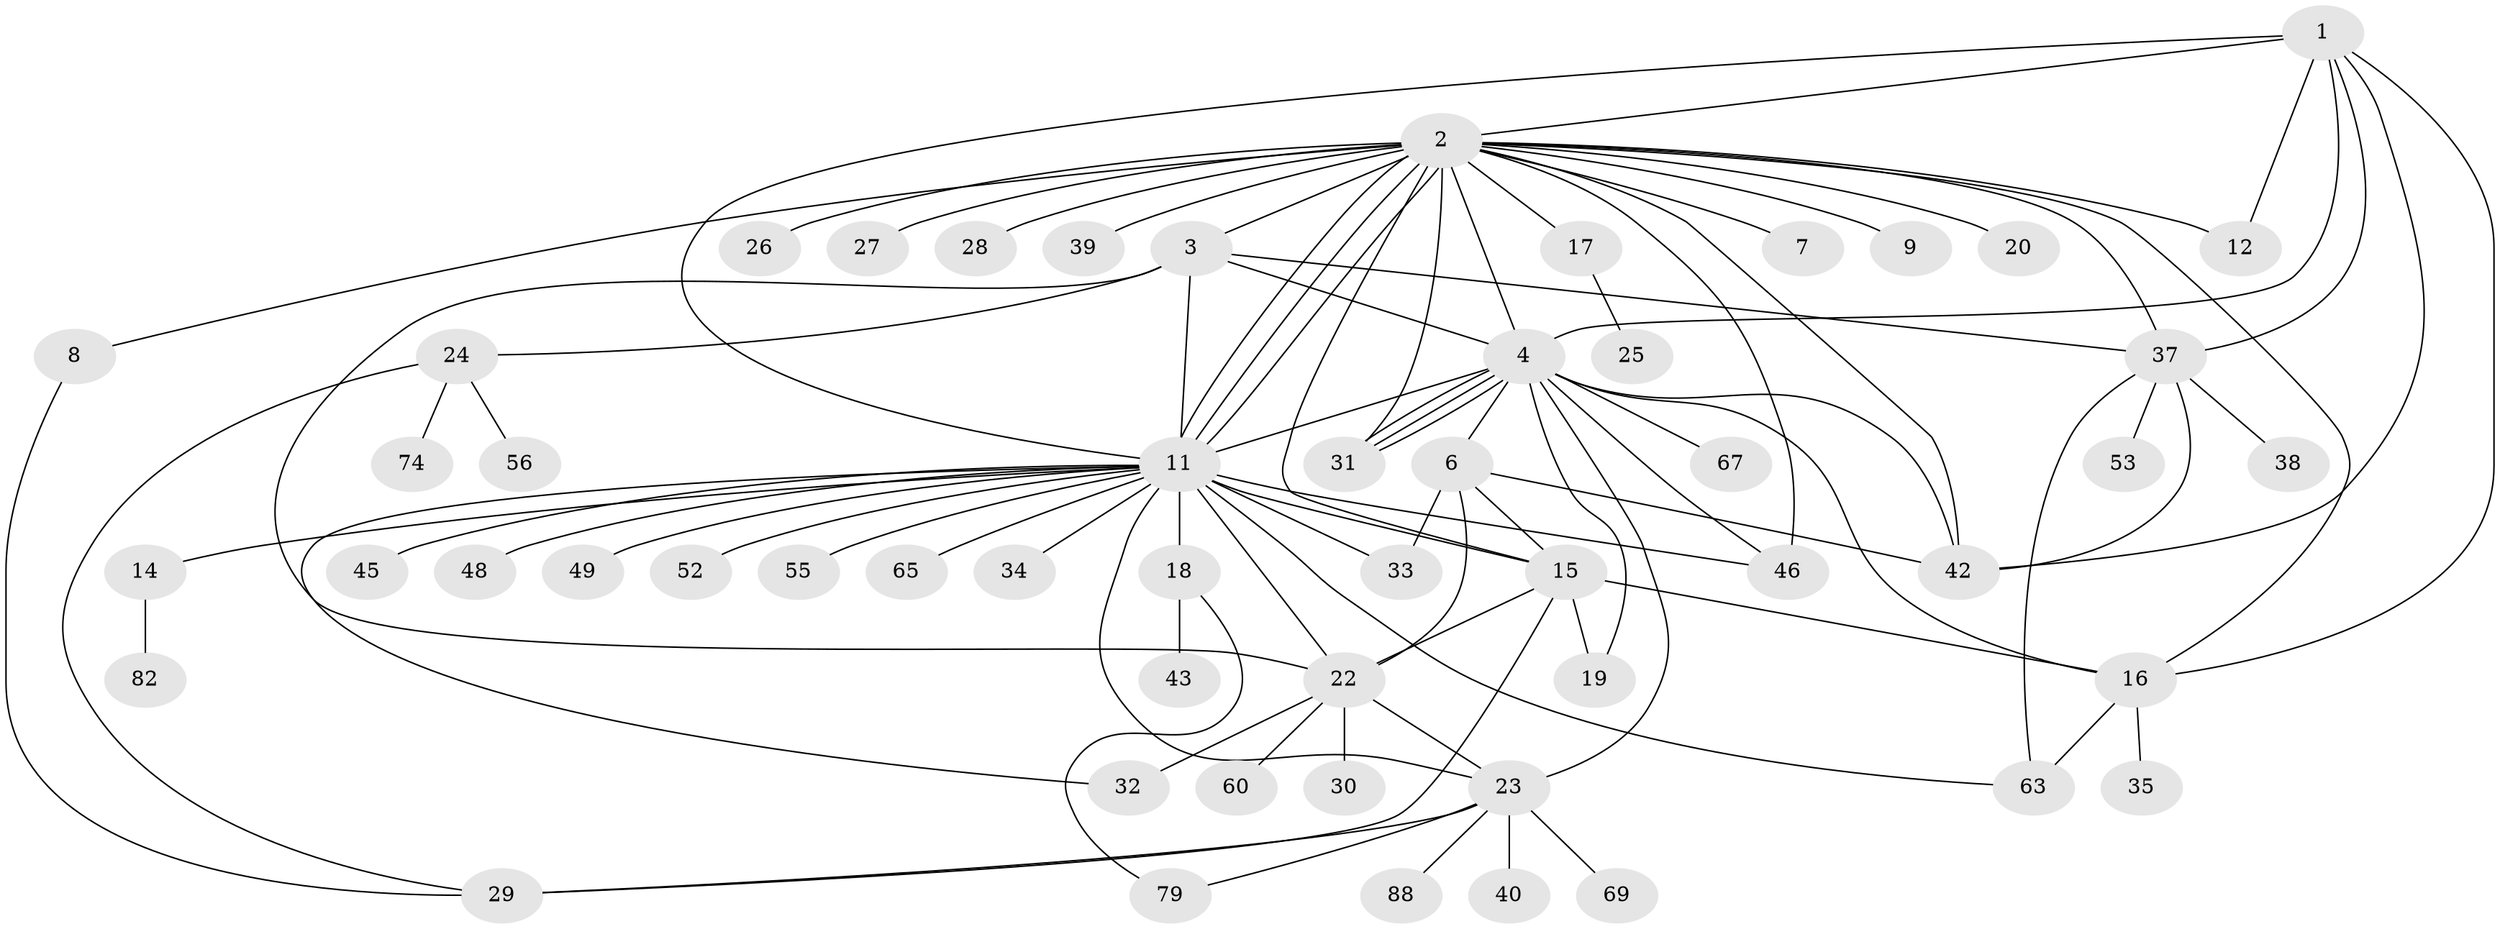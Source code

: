 // original degree distribution, {4: 0.07692307692307693, 19: 0.01098901098901099, 11: 0.01098901098901099, 13: 0.01098901098901099, 14: 0.01098901098901099, 5: 0.02197802197802198, 1: 0.45054945054945056, 2: 0.23076923076923078, 28: 0.01098901098901099, 6: 0.03296703296703297, 7: 0.02197802197802198, 8: 0.02197802197802198, 9: 0.01098901098901099, 3: 0.07692307692307693}
// Generated by graph-tools (version 1.1) at 2025/18/03/04/25 18:18:22]
// undirected, 54 vertices, 91 edges
graph export_dot {
graph [start="1"]
  node [color=gray90,style=filled];
  1 [super="+62+47"];
  2 [super="+50+5+75+91"];
  3 [super="+10+84+90"];
  4 [super="+36+71+21"];
  6 [super="+51"];
  7;
  8;
  9 [super="+68"];
  11 [super="+13"];
  12;
  14;
  15 [super="+44"];
  16;
  17;
  18;
  19 [super="+41"];
  20;
  22;
  23;
  24;
  25;
  26;
  27;
  28;
  29;
  30;
  31;
  32;
  33;
  34 [super="+81"];
  35;
  37;
  38;
  39;
  40;
  42 [super="+89+86"];
  43;
  45;
  46;
  48 [super="+59"];
  49;
  52;
  53;
  55;
  56;
  60;
  63 [super="+80"];
  65;
  67 [super="+83"];
  69;
  74;
  79;
  82;
  88;
  1 -- 2;
  1 -- 16;
  1 -- 37 [weight=2];
  1 -- 42;
  1 -- 11 [weight=2];
  1 -- 12;
  1 -- 4 [weight=2];
  2 -- 3 [weight=2];
  2 -- 9;
  2 -- 11 [weight=2];
  2 -- 11;
  2 -- 11;
  2 -- 12;
  2 -- 16;
  2 -- 20;
  2 -- 26;
  2 -- 39;
  2 -- 42 [weight=2];
  2 -- 46;
  2 -- 37;
  2 -- 7;
  2 -- 8;
  2 -- 17;
  2 -- 27;
  2 -- 28;
  2 -- 31;
  2 -- 4;
  2 -- 15;
  3 -- 4;
  3 -- 11;
  3 -- 22;
  3 -- 24;
  3 -- 37;
  4 -- 6;
  4 -- 11 [weight=2];
  4 -- 16;
  4 -- 19;
  4 -- 23;
  4 -- 31;
  4 -- 31;
  4 -- 31;
  4 -- 46;
  4 -- 67;
  4 -- 42;
  6 -- 33 [weight=2];
  6 -- 42;
  6 -- 15;
  6 -- 22;
  8 -- 29;
  11 -- 14;
  11 -- 15 [weight=2];
  11 -- 18 [weight=2];
  11 -- 22;
  11 -- 23 [weight=2];
  11 -- 32;
  11 -- 33;
  11 -- 34;
  11 -- 45;
  11 -- 46;
  11 -- 48 [weight=2];
  11 -- 49;
  11 -- 52;
  11 -- 55;
  11 -- 65;
  11 -- 63;
  14 -- 82;
  15 -- 16;
  15 -- 22;
  15 -- 29;
  15 -- 19;
  16 -- 35;
  16 -- 63;
  17 -- 25;
  18 -- 43;
  18 -- 79;
  22 -- 23;
  22 -- 30;
  22 -- 32;
  22 -- 60;
  23 -- 29;
  23 -- 40;
  23 -- 69;
  23 -- 79;
  23 -- 88;
  24 -- 29;
  24 -- 56;
  24 -- 74;
  37 -- 38;
  37 -- 42;
  37 -- 53;
  37 -- 63;
}

